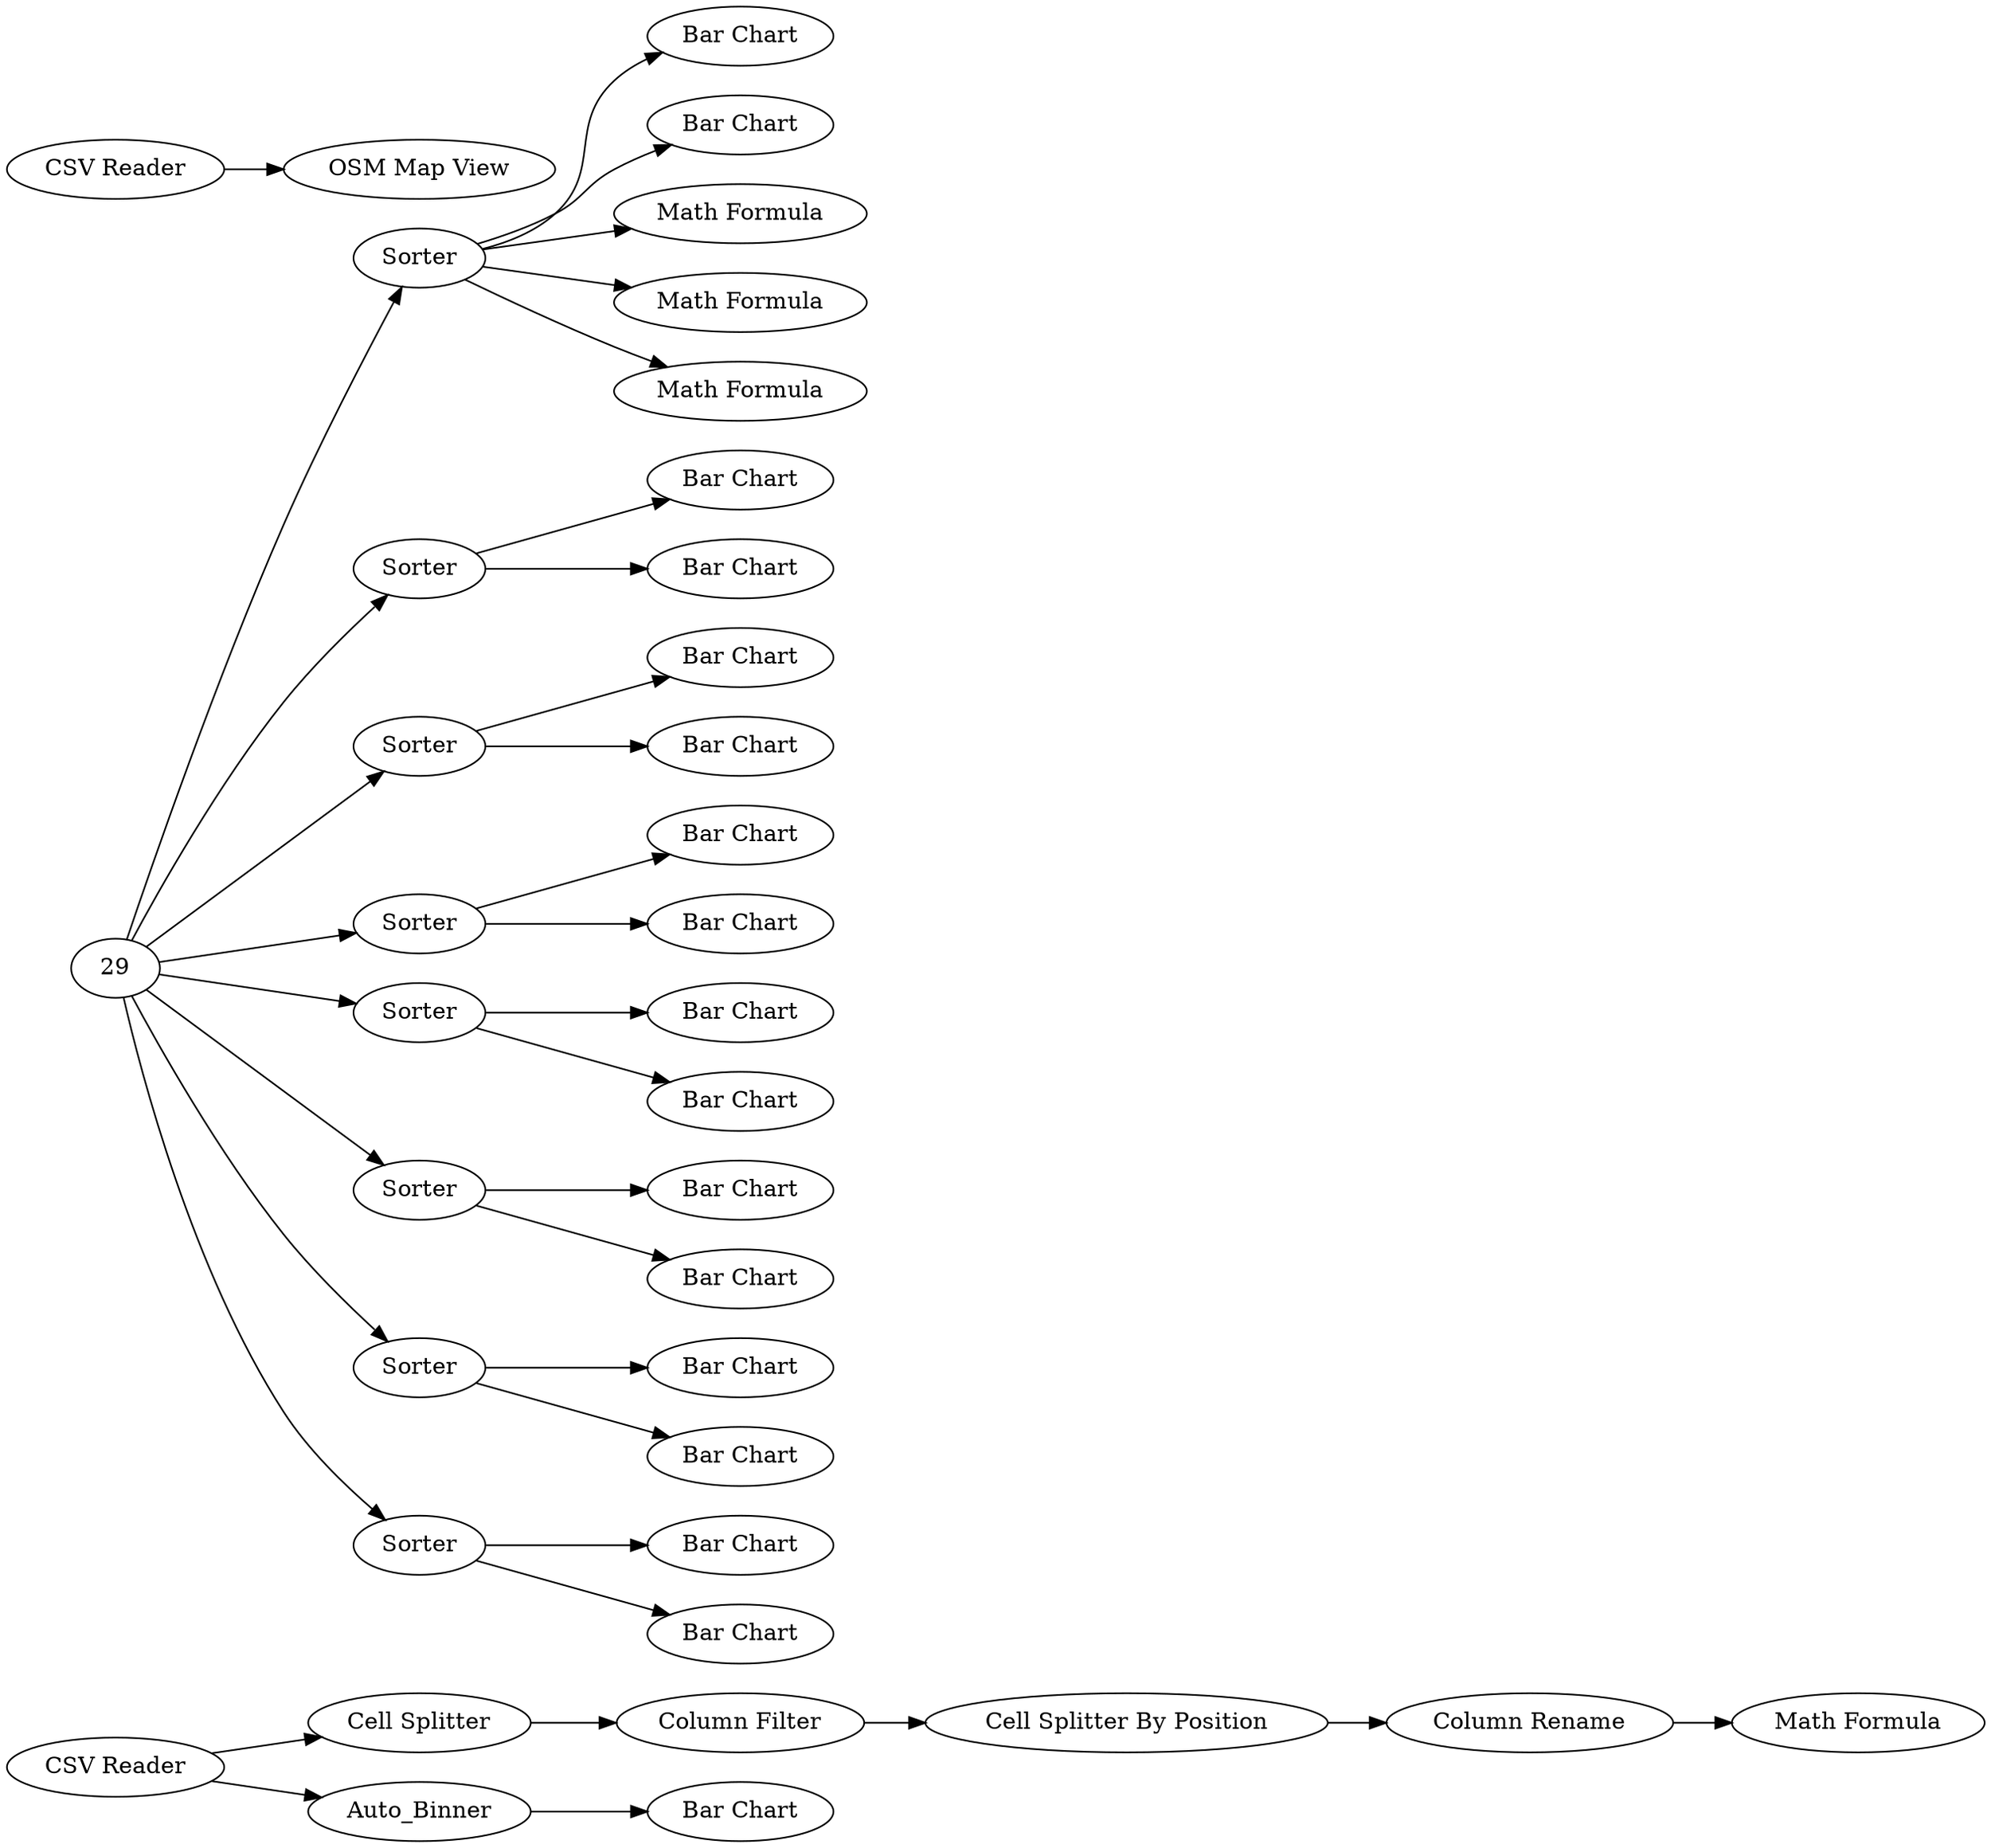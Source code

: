 digraph {
	2 [label="CSV Reader"]
	18 [label="Bar Chart"]
	19 [label="Bar Chart"]
	22 [label="Bar Chart"]
	23 [label="Bar Chart"]
	24 [label=Sorter]
	26 [label=Sorter]
	2 [label="CSV Reader"]
	9 [label="Cell Splitter"]
	10 [label="Column Filter"]
	11 [label="Cell Splitter By Position"]
	12 [label="Column Rename"]
	21 [label="Math Formula"]
	30 [label=Sorter]
	31 [label="Bar Chart"]
	32 [label="Bar Chart"]
	33 [label=Sorter]
	34 [label="Bar Chart"]
	35 [label="Bar Chart"]
	36 [label=Sorter]
	37 [label="Bar Chart"]
	38 [label="Bar Chart"]
	39 [label=Sorter]
	40 [label="Bar Chart"]
	41 [label="Bar Chart"]
	42 [label=Sorter]
	43 [label="Bar Chart"]
	44 [label="Bar Chart"]
	45 [label="Bar Chart"]
	46 [label="Bar Chart"]
	47 [label=Sorter]
	50 [label=Auto_Binner]
	52 [label="Bar Chart"]
	53 [label="Math Formula"]
	54 [label="Math Formula"]
	55 [label="Math Formula"]
	56 [label="CSV Reader"]
	57 [label="OSM Map View"]
	2 -> 9
	9 -> 10
	10 -> 11
	11 -> 12
	12 -> 21
	2 -> 50
	24 -> 18
	24 -> 22
	24 -> 53
	24 -> 54
	24 -> 55
	26 -> 19
	26 -> 23
	29 -> 30
	29 -> 24
	29 -> 26
	29 -> 47
	29 -> 42
	29 -> 36
	29 -> 39
	29 -> 33
	30 -> 31
	30 -> 32
	33 -> 35
	33 -> 34
	36 -> 37
	36 -> 38
	39 -> 41
	39 -> 40
	42 -> 43
	42 -> 44
	47 -> 46
	47 -> 45
	50 -> 52
	56 -> 57
	rankdir=LR
}
